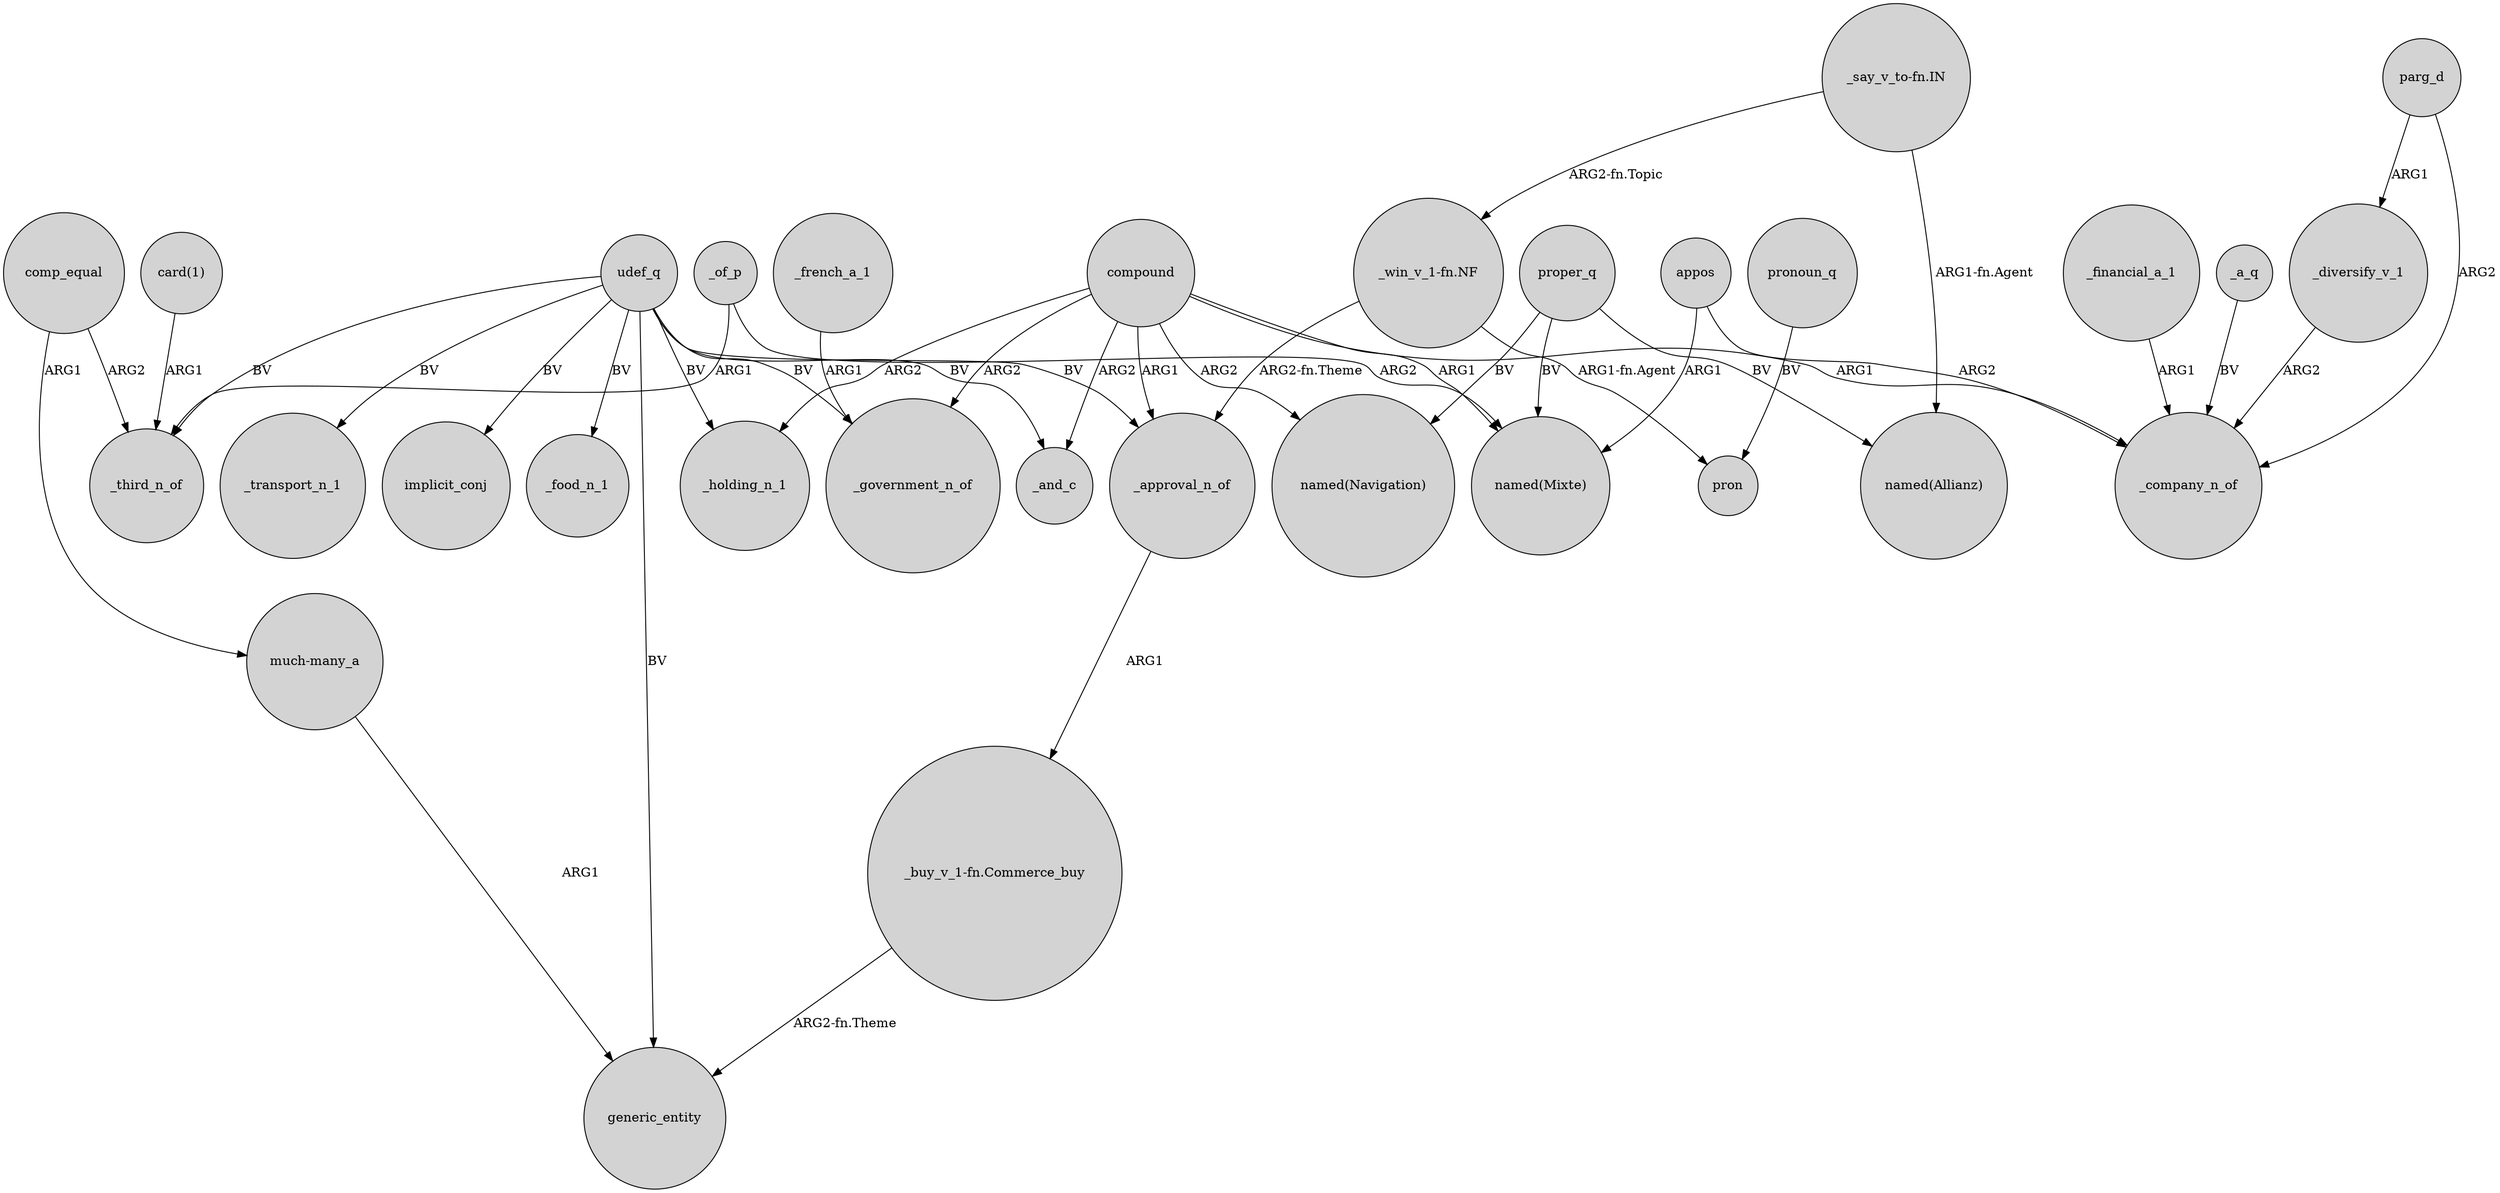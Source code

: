 digraph {
	node [shape=circle style=filled]
	_of_p -> _third_n_of [label=ARG1]
	udef_q -> generic_entity [label=BV]
	compound -> _government_n_of [label=ARG2]
	udef_q -> _government_n_of [label=BV]
	udef_q -> _transport_n_1 [label=BV]
	"much-many_a" -> generic_entity [label=ARG1]
	udef_q -> _third_n_of [label=BV]
	_approval_n_of -> "_buy_v_1-fn.Commerce_buy" [label=ARG1]
	compound -> "named(Mixte)" [label=ARG1]
	comp_equal -> "much-many_a" [label=ARG1]
	compound -> _holding_n_1 [label=ARG2]
	_diversify_v_1 -> _company_n_of [label=ARG2]
	udef_q -> implicit_conj [label=BV]
	udef_q -> _food_n_1 [label=BV]
	proper_q -> "named(Mixte)" [label=BV]
	compound -> _company_n_of [label=ARG1]
	pronoun_q -> pron [label=BV]
	appos -> "named(Mixte)" [label=ARG1]
	compound -> _and_c [label=ARG2]
	compound -> _approval_n_of [label=ARG1]
	"_say_v_to-fn.IN" -> "_win_v_1-fn.NF" [label="ARG2-fn.Topic"]
	"_buy_v_1-fn.Commerce_buy" -> generic_entity [label="ARG2-fn.Theme"]
	appos -> _company_n_of [label=ARG2]
	"_win_v_1-fn.NF" -> _approval_n_of [label="ARG2-fn.Theme"]
	parg_d -> _company_n_of [label=ARG2]
	_financial_a_1 -> _company_n_of [label=ARG1]
	"card(1)" -> _third_n_of [label=ARG1]
	_a_q -> _company_n_of [label=BV]
	compound -> "named(Navigation)" [label=ARG2]
	parg_d -> _diversify_v_1 [label=ARG1]
	proper_q -> "named(Navigation)" [label=BV]
	"_win_v_1-fn.NF" -> pron [label="ARG1-fn.Agent"]
	proper_q -> "named(Allianz)" [label=BV]
	_french_a_1 -> _government_n_of [label=ARG1]
	_of_p -> "named(Mixte)" [label=ARG2]
	udef_q -> _holding_n_1 [label=BV]
	udef_q -> _approval_n_of [label=BV]
	udef_q -> _and_c [label=BV]
	comp_equal -> _third_n_of [label=ARG2]
	"_say_v_to-fn.IN" -> "named(Allianz)" [label="ARG1-fn.Agent"]
}
